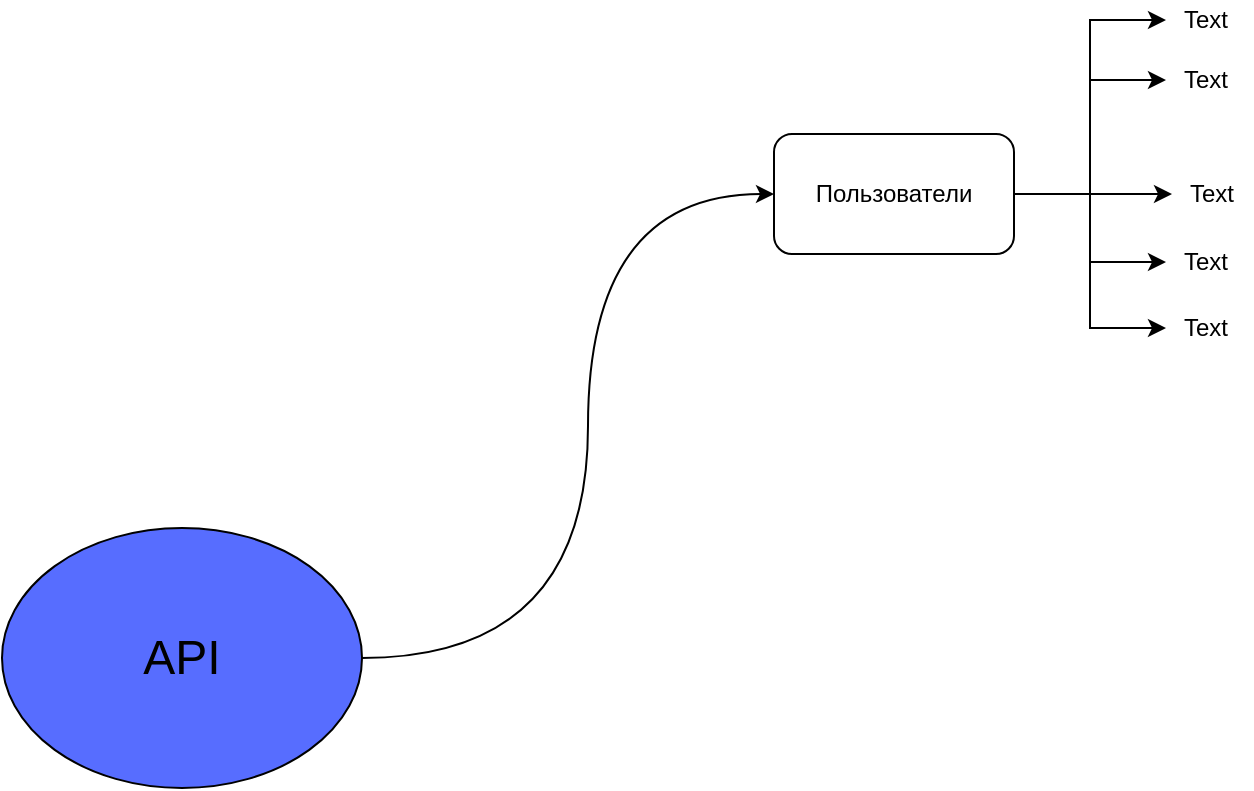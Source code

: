 <mxfile version="14.8.1" type="github">
  <diagram name="Page-1" id="ad52d381-51e7-2e0d-a935-2d0ddd2fd229">
    <mxGraphModel dx="1510" dy="2020" grid="0" gridSize="10" guides="1" tooltips="1" connect="1" arrows="1" fold="1" page="0" pageScale="1" pageWidth="1100" pageHeight="850" background="#ffffff" math="0" shadow="0">
      <root>
        <mxCell id="0" />
        <mxCell id="1" parent="0" />
        <mxCell id="SW2X5cqnvC2tqgpWHe0f-24" style="edgeStyle=orthogonalEdgeStyle;curved=1;rounded=0;orthogonalLoop=1;jettySize=auto;html=1;" parent="1" source="PF4azgqHsxG3GBeQV_VC-2" target="OOl6qbXMPRVZvUSyB59X-1" edge="1">
          <mxGeometry relative="1" as="geometry">
            <mxPoint x="180" y="-1001" as="targetPoint" />
            <Array as="points">
              <mxPoint x="203" y="-845" />
            </Array>
          </mxGeometry>
        </mxCell>
        <mxCell id="PF4azgqHsxG3GBeQV_VC-2" value="&lt;font style=&quot;font-size: 24px&quot;&gt;API&lt;/font&gt;" style="ellipse;whiteSpace=wrap;html=1;fillColor=#576DFF;" parent="1" vertex="1">
          <mxGeometry x="-90" y="-910" width="180" height="130" as="geometry" />
        </mxCell>
        <mxCell id="OOl6qbXMPRVZvUSyB59X-8" style="edgeStyle=orthogonalEdgeStyle;rounded=0;orthogonalLoop=1;jettySize=auto;html=1;entryX=0;entryY=0.5;entryDx=0;entryDy=0;" edge="1" parent="1" source="OOl6qbXMPRVZvUSyB59X-1" target="OOl6qbXMPRVZvUSyB59X-7">
          <mxGeometry relative="1" as="geometry" />
        </mxCell>
        <mxCell id="OOl6qbXMPRVZvUSyB59X-1" value="Пользователи" style="rounded=1;whiteSpace=wrap;html=1;" vertex="1" parent="1">
          <mxGeometry x="296" y="-1107" width="120" height="60" as="geometry" />
        </mxCell>
        <mxCell id="OOl6qbXMPRVZvUSyB59X-13" style="edgeStyle=orthogonalEdgeStyle;rounded=0;orthogonalLoop=1;jettySize=auto;html=1;entryX=0;entryY=0.5;entryDx=0;entryDy=0;" edge="1" parent="1" target="OOl6qbXMPRVZvUSyB59X-14" source="OOl6qbXMPRVZvUSyB59X-1">
          <mxGeometry relative="1" as="geometry">
            <mxPoint x="426" y="-1067" as="sourcePoint" />
          </mxGeometry>
        </mxCell>
        <mxCell id="OOl6qbXMPRVZvUSyB59X-15" style="edgeStyle=orthogonalEdgeStyle;rounded=0;orthogonalLoop=1;jettySize=auto;html=1;entryX=0;entryY=0.5;entryDx=0;entryDy=0;" edge="1" parent="1" target="OOl6qbXMPRVZvUSyB59X-16" source="OOl6qbXMPRVZvUSyB59X-1">
          <mxGeometry relative="1" as="geometry">
            <mxPoint x="436" y="-1057" as="sourcePoint" />
          </mxGeometry>
        </mxCell>
        <mxCell id="OOl6qbXMPRVZvUSyB59X-17" style="edgeStyle=orthogonalEdgeStyle;rounded=0;orthogonalLoop=1;jettySize=auto;html=1;entryX=0;entryY=0.5;entryDx=0;entryDy=0;" edge="1" parent="1" target="OOl6qbXMPRVZvUSyB59X-18" source="OOl6qbXMPRVZvUSyB59X-1">
          <mxGeometry relative="1" as="geometry">
            <mxPoint x="446" y="-1047" as="sourcePoint" />
          </mxGeometry>
        </mxCell>
        <mxCell id="OOl6qbXMPRVZvUSyB59X-19" style="edgeStyle=orthogonalEdgeStyle;rounded=0;orthogonalLoop=1;jettySize=auto;html=1;entryX=0;entryY=0.5;entryDx=0;entryDy=0;" edge="1" parent="1" target="OOl6qbXMPRVZvUSyB59X-20" source="OOl6qbXMPRVZvUSyB59X-1">
          <mxGeometry relative="1" as="geometry">
            <mxPoint x="456" y="-1037" as="sourcePoint" />
          </mxGeometry>
        </mxCell>
        <mxCell id="OOl6qbXMPRVZvUSyB59X-23" value="" style="group" vertex="1" connectable="0" parent="1">
          <mxGeometry x="492" y="-1174" width="43" height="174" as="geometry" />
        </mxCell>
        <mxCell id="OOl6qbXMPRVZvUSyB59X-7" value="Text" style="text;html=1;strokeColor=none;fillColor=none;align=center;verticalAlign=middle;whiteSpace=wrap;rounded=0;" vertex="1" parent="OOl6qbXMPRVZvUSyB59X-23">
          <mxGeometry width="40" height="20" as="geometry" />
        </mxCell>
        <mxCell id="OOl6qbXMPRVZvUSyB59X-14" value="Text" style="text;html=1;strokeColor=none;fillColor=none;align=center;verticalAlign=middle;whiteSpace=wrap;rounded=0;" vertex="1" parent="OOl6qbXMPRVZvUSyB59X-23">
          <mxGeometry y="30" width="40" height="20" as="geometry" />
        </mxCell>
        <mxCell id="OOl6qbXMPRVZvUSyB59X-16" value="Text" style="text;html=1;strokeColor=none;fillColor=none;align=center;verticalAlign=middle;whiteSpace=wrap;rounded=0;" vertex="1" parent="OOl6qbXMPRVZvUSyB59X-23">
          <mxGeometry x="3" y="87" width="40" height="20" as="geometry" />
        </mxCell>
        <mxCell id="OOl6qbXMPRVZvUSyB59X-18" value="Text" style="text;html=1;strokeColor=none;fillColor=none;align=center;verticalAlign=middle;whiteSpace=wrap;rounded=0;" vertex="1" parent="OOl6qbXMPRVZvUSyB59X-23">
          <mxGeometry y="121" width="40" height="20" as="geometry" />
        </mxCell>
        <mxCell id="OOl6qbXMPRVZvUSyB59X-20" value="Text" style="text;html=1;strokeColor=none;fillColor=none;align=center;verticalAlign=middle;whiteSpace=wrap;rounded=0;" vertex="1" parent="OOl6qbXMPRVZvUSyB59X-23">
          <mxGeometry y="154" width="40" height="20" as="geometry" />
        </mxCell>
      </root>
    </mxGraphModel>
  </diagram>
</mxfile>

